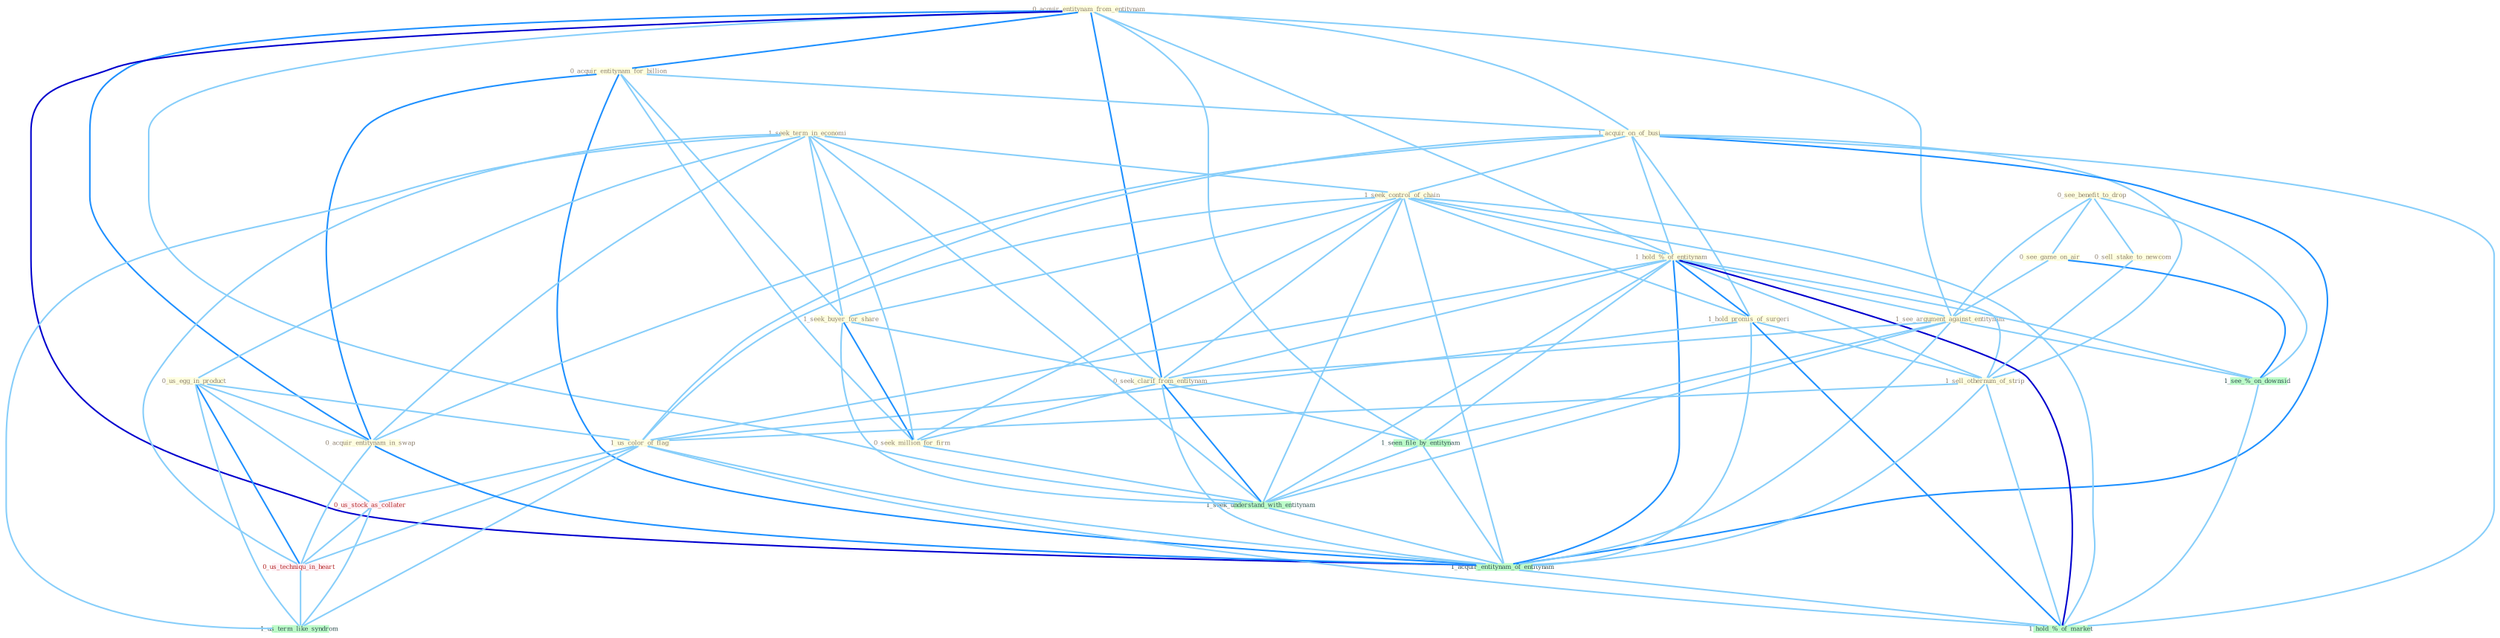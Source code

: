 Graph G{ 
    node
    [shape=polygon,style=filled,width=.5,height=.06,color="#BDFCC9",fixedsize=true,fontsize=4,
    fontcolor="#2f4f4f"];
    {node
    [color="#ffffe0", fontcolor="#8b7d6b"] "0_acquir_entitynam_from_entitynam " "0_acquir_entitynam_for_billion " "1_seek_term_in_economi " "1_acquir_on_of_busi " "0_see_benefit_to_drop " "0_see_game_on_air " "1_seek_control_of_chain " "0_us_egg_in_product " "1_hold_%_of_entitynam " "1_see_argument_against_entitynam " "0_sell_stake_to_newcom " "1_hold_promis_of_surgeri " "1_seek_buyer_for_share " "1_sell_othernum_of_strip " "0_seek_clarif_from_entitynam " "1_us_color_of_flag " "0_seek_million_for_firm " "0_acquir_entitynam_in_swap "}
{node [color="#fff0f5", fontcolor="#b22222"] "0_us_stock_as_collater " "0_us_techniqu_in_heart "}
edge [color="#B0E2FF"];

	"0_acquir_entitynam_from_entitynam " -- "0_acquir_entitynam_for_billion " [w="2", color="#1e90ff" , len=0.8];
	"0_acquir_entitynam_from_entitynam " -- "1_acquir_on_of_busi " [w="1", color="#87cefa" ];
	"0_acquir_entitynam_from_entitynam " -- "1_hold_%_of_entitynam " [w="1", color="#87cefa" ];
	"0_acquir_entitynam_from_entitynam " -- "1_see_argument_against_entitynam " [w="1", color="#87cefa" ];
	"0_acquir_entitynam_from_entitynam " -- "0_seek_clarif_from_entitynam " [w="2", color="#1e90ff" , len=0.8];
	"0_acquir_entitynam_from_entitynam " -- "0_acquir_entitynam_in_swap " [w="2", color="#1e90ff" , len=0.8];
	"0_acquir_entitynam_from_entitynam " -- "1_seen_file_by_entitynam " [w="1", color="#87cefa" ];
	"0_acquir_entitynam_from_entitynam " -- "1_seek_understand_with_entitynam " [w="1", color="#87cefa" ];
	"0_acquir_entitynam_from_entitynam " -- "1_acquir_entitynam_of_entitynam " [w="3", color="#0000cd" , len=0.6];
	"0_acquir_entitynam_for_billion " -- "1_acquir_on_of_busi " [w="1", color="#87cefa" ];
	"0_acquir_entitynam_for_billion " -- "1_seek_buyer_for_share " [w="1", color="#87cefa" ];
	"0_acquir_entitynam_for_billion " -- "0_seek_million_for_firm " [w="1", color="#87cefa" ];
	"0_acquir_entitynam_for_billion " -- "0_acquir_entitynam_in_swap " [w="2", color="#1e90ff" , len=0.8];
	"0_acquir_entitynam_for_billion " -- "1_acquir_entitynam_of_entitynam " [w="2", color="#1e90ff" , len=0.8];
	"1_seek_term_in_economi " -- "1_seek_control_of_chain " [w="1", color="#87cefa" ];
	"1_seek_term_in_economi " -- "0_us_egg_in_product " [w="1", color="#87cefa" ];
	"1_seek_term_in_economi " -- "1_seek_buyer_for_share " [w="1", color="#87cefa" ];
	"1_seek_term_in_economi " -- "0_seek_clarif_from_entitynam " [w="1", color="#87cefa" ];
	"1_seek_term_in_economi " -- "0_seek_million_for_firm " [w="1", color="#87cefa" ];
	"1_seek_term_in_economi " -- "0_acquir_entitynam_in_swap " [w="1", color="#87cefa" ];
	"1_seek_term_in_economi " -- "1_seek_understand_with_entitynam " [w="1", color="#87cefa" ];
	"1_seek_term_in_economi " -- "0_us_techniqu_in_heart " [w="1", color="#87cefa" ];
	"1_seek_term_in_economi " -- "1_us_term_like_syndrom " [w="1", color="#87cefa" ];
	"1_acquir_on_of_busi " -- "1_seek_control_of_chain " [w="1", color="#87cefa" ];
	"1_acquir_on_of_busi " -- "1_hold_%_of_entitynam " [w="1", color="#87cefa" ];
	"1_acquir_on_of_busi " -- "1_hold_promis_of_surgeri " [w="1", color="#87cefa" ];
	"1_acquir_on_of_busi " -- "1_sell_othernum_of_strip " [w="1", color="#87cefa" ];
	"1_acquir_on_of_busi " -- "1_us_color_of_flag " [w="1", color="#87cefa" ];
	"1_acquir_on_of_busi " -- "0_acquir_entitynam_in_swap " [w="1", color="#87cefa" ];
	"1_acquir_on_of_busi " -- "1_acquir_entitynam_of_entitynam " [w="2", color="#1e90ff" , len=0.8];
	"1_acquir_on_of_busi " -- "1_hold_%_of_market " [w="1", color="#87cefa" ];
	"0_see_benefit_to_drop " -- "0_see_game_on_air " [w="1", color="#87cefa" ];
	"0_see_benefit_to_drop " -- "1_see_argument_against_entitynam " [w="1", color="#87cefa" ];
	"0_see_benefit_to_drop " -- "0_sell_stake_to_newcom " [w="1", color="#87cefa" ];
	"0_see_benefit_to_drop " -- "1_see_%_on_downsid " [w="1", color="#87cefa" ];
	"0_see_game_on_air " -- "1_see_argument_against_entitynam " [w="1", color="#87cefa" ];
	"0_see_game_on_air " -- "1_see_%_on_downsid " [w="2", color="#1e90ff" , len=0.8];
	"1_seek_control_of_chain " -- "1_hold_%_of_entitynam " [w="1", color="#87cefa" ];
	"1_seek_control_of_chain " -- "1_hold_promis_of_surgeri " [w="1", color="#87cefa" ];
	"1_seek_control_of_chain " -- "1_seek_buyer_for_share " [w="1", color="#87cefa" ];
	"1_seek_control_of_chain " -- "1_sell_othernum_of_strip " [w="1", color="#87cefa" ];
	"1_seek_control_of_chain " -- "0_seek_clarif_from_entitynam " [w="1", color="#87cefa" ];
	"1_seek_control_of_chain " -- "1_us_color_of_flag " [w="1", color="#87cefa" ];
	"1_seek_control_of_chain " -- "0_seek_million_for_firm " [w="1", color="#87cefa" ];
	"1_seek_control_of_chain " -- "1_seek_understand_with_entitynam " [w="1", color="#87cefa" ];
	"1_seek_control_of_chain " -- "1_acquir_entitynam_of_entitynam " [w="1", color="#87cefa" ];
	"1_seek_control_of_chain " -- "1_hold_%_of_market " [w="1", color="#87cefa" ];
	"0_us_egg_in_product " -- "1_us_color_of_flag " [w="1", color="#87cefa" ];
	"0_us_egg_in_product " -- "0_acquir_entitynam_in_swap " [w="1", color="#87cefa" ];
	"0_us_egg_in_product " -- "0_us_stock_as_collater " [w="1", color="#87cefa" ];
	"0_us_egg_in_product " -- "0_us_techniqu_in_heart " [w="2", color="#1e90ff" , len=0.8];
	"0_us_egg_in_product " -- "1_us_term_like_syndrom " [w="1", color="#87cefa" ];
	"1_hold_%_of_entitynam " -- "1_see_argument_against_entitynam " [w="1", color="#87cefa" ];
	"1_hold_%_of_entitynam " -- "1_hold_promis_of_surgeri " [w="2", color="#1e90ff" , len=0.8];
	"1_hold_%_of_entitynam " -- "1_sell_othernum_of_strip " [w="1", color="#87cefa" ];
	"1_hold_%_of_entitynam " -- "0_seek_clarif_from_entitynam " [w="1", color="#87cefa" ];
	"1_hold_%_of_entitynam " -- "1_us_color_of_flag " [w="1", color="#87cefa" ];
	"1_hold_%_of_entitynam " -- "1_seen_file_by_entitynam " [w="1", color="#87cefa" ];
	"1_hold_%_of_entitynam " -- "1_seek_understand_with_entitynam " [w="1", color="#87cefa" ];
	"1_hold_%_of_entitynam " -- "1_acquir_entitynam_of_entitynam " [w="2", color="#1e90ff" , len=0.8];
	"1_hold_%_of_entitynam " -- "1_see_%_on_downsid " [w="1", color="#87cefa" ];
	"1_hold_%_of_entitynam " -- "1_hold_%_of_market " [w="3", color="#0000cd" , len=0.6];
	"1_see_argument_against_entitynam " -- "0_seek_clarif_from_entitynam " [w="1", color="#87cefa" ];
	"1_see_argument_against_entitynam " -- "1_seen_file_by_entitynam " [w="1", color="#87cefa" ];
	"1_see_argument_against_entitynam " -- "1_seek_understand_with_entitynam " [w="1", color="#87cefa" ];
	"1_see_argument_against_entitynam " -- "1_acquir_entitynam_of_entitynam " [w="1", color="#87cefa" ];
	"1_see_argument_against_entitynam " -- "1_see_%_on_downsid " [w="1", color="#87cefa" ];
	"0_sell_stake_to_newcom " -- "1_sell_othernum_of_strip " [w="1", color="#87cefa" ];
	"1_hold_promis_of_surgeri " -- "1_sell_othernum_of_strip " [w="1", color="#87cefa" ];
	"1_hold_promis_of_surgeri " -- "1_us_color_of_flag " [w="1", color="#87cefa" ];
	"1_hold_promis_of_surgeri " -- "1_acquir_entitynam_of_entitynam " [w="1", color="#87cefa" ];
	"1_hold_promis_of_surgeri " -- "1_hold_%_of_market " [w="2", color="#1e90ff" , len=0.8];
	"1_seek_buyer_for_share " -- "0_seek_clarif_from_entitynam " [w="1", color="#87cefa" ];
	"1_seek_buyer_for_share " -- "0_seek_million_for_firm " [w="2", color="#1e90ff" , len=0.8];
	"1_seek_buyer_for_share " -- "1_seek_understand_with_entitynam " [w="1", color="#87cefa" ];
	"1_sell_othernum_of_strip " -- "1_us_color_of_flag " [w="1", color="#87cefa" ];
	"1_sell_othernum_of_strip " -- "1_acquir_entitynam_of_entitynam " [w="1", color="#87cefa" ];
	"1_sell_othernum_of_strip " -- "1_hold_%_of_market " [w="1", color="#87cefa" ];
	"0_seek_clarif_from_entitynam " -- "0_seek_million_for_firm " [w="1", color="#87cefa" ];
	"0_seek_clarif_from_entitynam " -- "1_seen_file_by_entitynam " [w="1", color="#87cefa" ];
	"0_seek_clarif_from_entitynam " -- "1_seek_understand_with_entitynam " [w="2", color="#1e90ff" , len=0.8];
	"0_seek_clarif_from_entitynam " -- "1_acquir_entitynam_of_entitynam " [w="1", color="#87cefa" ];
	"1_us_color_of_flag " -- "0_us_stock_as_collater " [w="1", color="#87cefa" ];
	"1_us_color_of_flag " -- "1_acquir_entitynam_of_entitynam " [w="1", color="#87cefa" ];
	"1_us_color_of_flag " -- "0_us_techniqu_in_heart " [w="1", color="#87cefa" ];
	"1_us_color_of_flag " -- "1_us_term_like_syndrom " [w="1", color="#87cefa" ];
	"1_us_color_of_flag " -- "1_hold_%_of_market " [w="1", color="#87cefa" ];
	"0_seek_million_for_firm " -- "1_seek_understand_with_entitynam " [w="1", color="#87cefa" ];
	"0_acquir_entitynam_in_swap " -- "1_acquir_entitynam_of_entitynam " [w="2", color="#1e90ff" , len=0.8];
	"0_acquir_entitynam_in_swap " -- "0_us_techniqu_in_heart " [w="1", color="#87cefa" ];
	"1_seen_file_by_entitynam " -- "1_seek_understand_with_entitynam " [w="1", color="#87cefa" ];
	"1_seen_file_by_entitynam " -- "1_acquir_entitynam_of_entitynam " [w="1", color="#87cefa" ];
	"0_us_stock_as_collater " -- "0_us_techniqu_in_heart " [w="1", color="#87cefa" ];
	"0_us_stock_as_collater " -- "1_us_term_like_syndrom " [w="1", color="#87cefa" ];
	"1_seek_understand_with_entitynam " -- "1_acquir_entitynam_of_entitynam " [w="1", color="#87cefa" ];
	"1_acquir_entitynam_of_entitynam " -- "1_hold_%_of_market " [w="1", color="#87cefa" ];
	"0_us_techniqu_in_heart " -- "1_us_term_like_syndrom " [w="1", color="#87cefa" ];
	"1_see_%_on_downsid " -- "1_hold_%_of_market " [w="1", color="#87cefa" ];
}